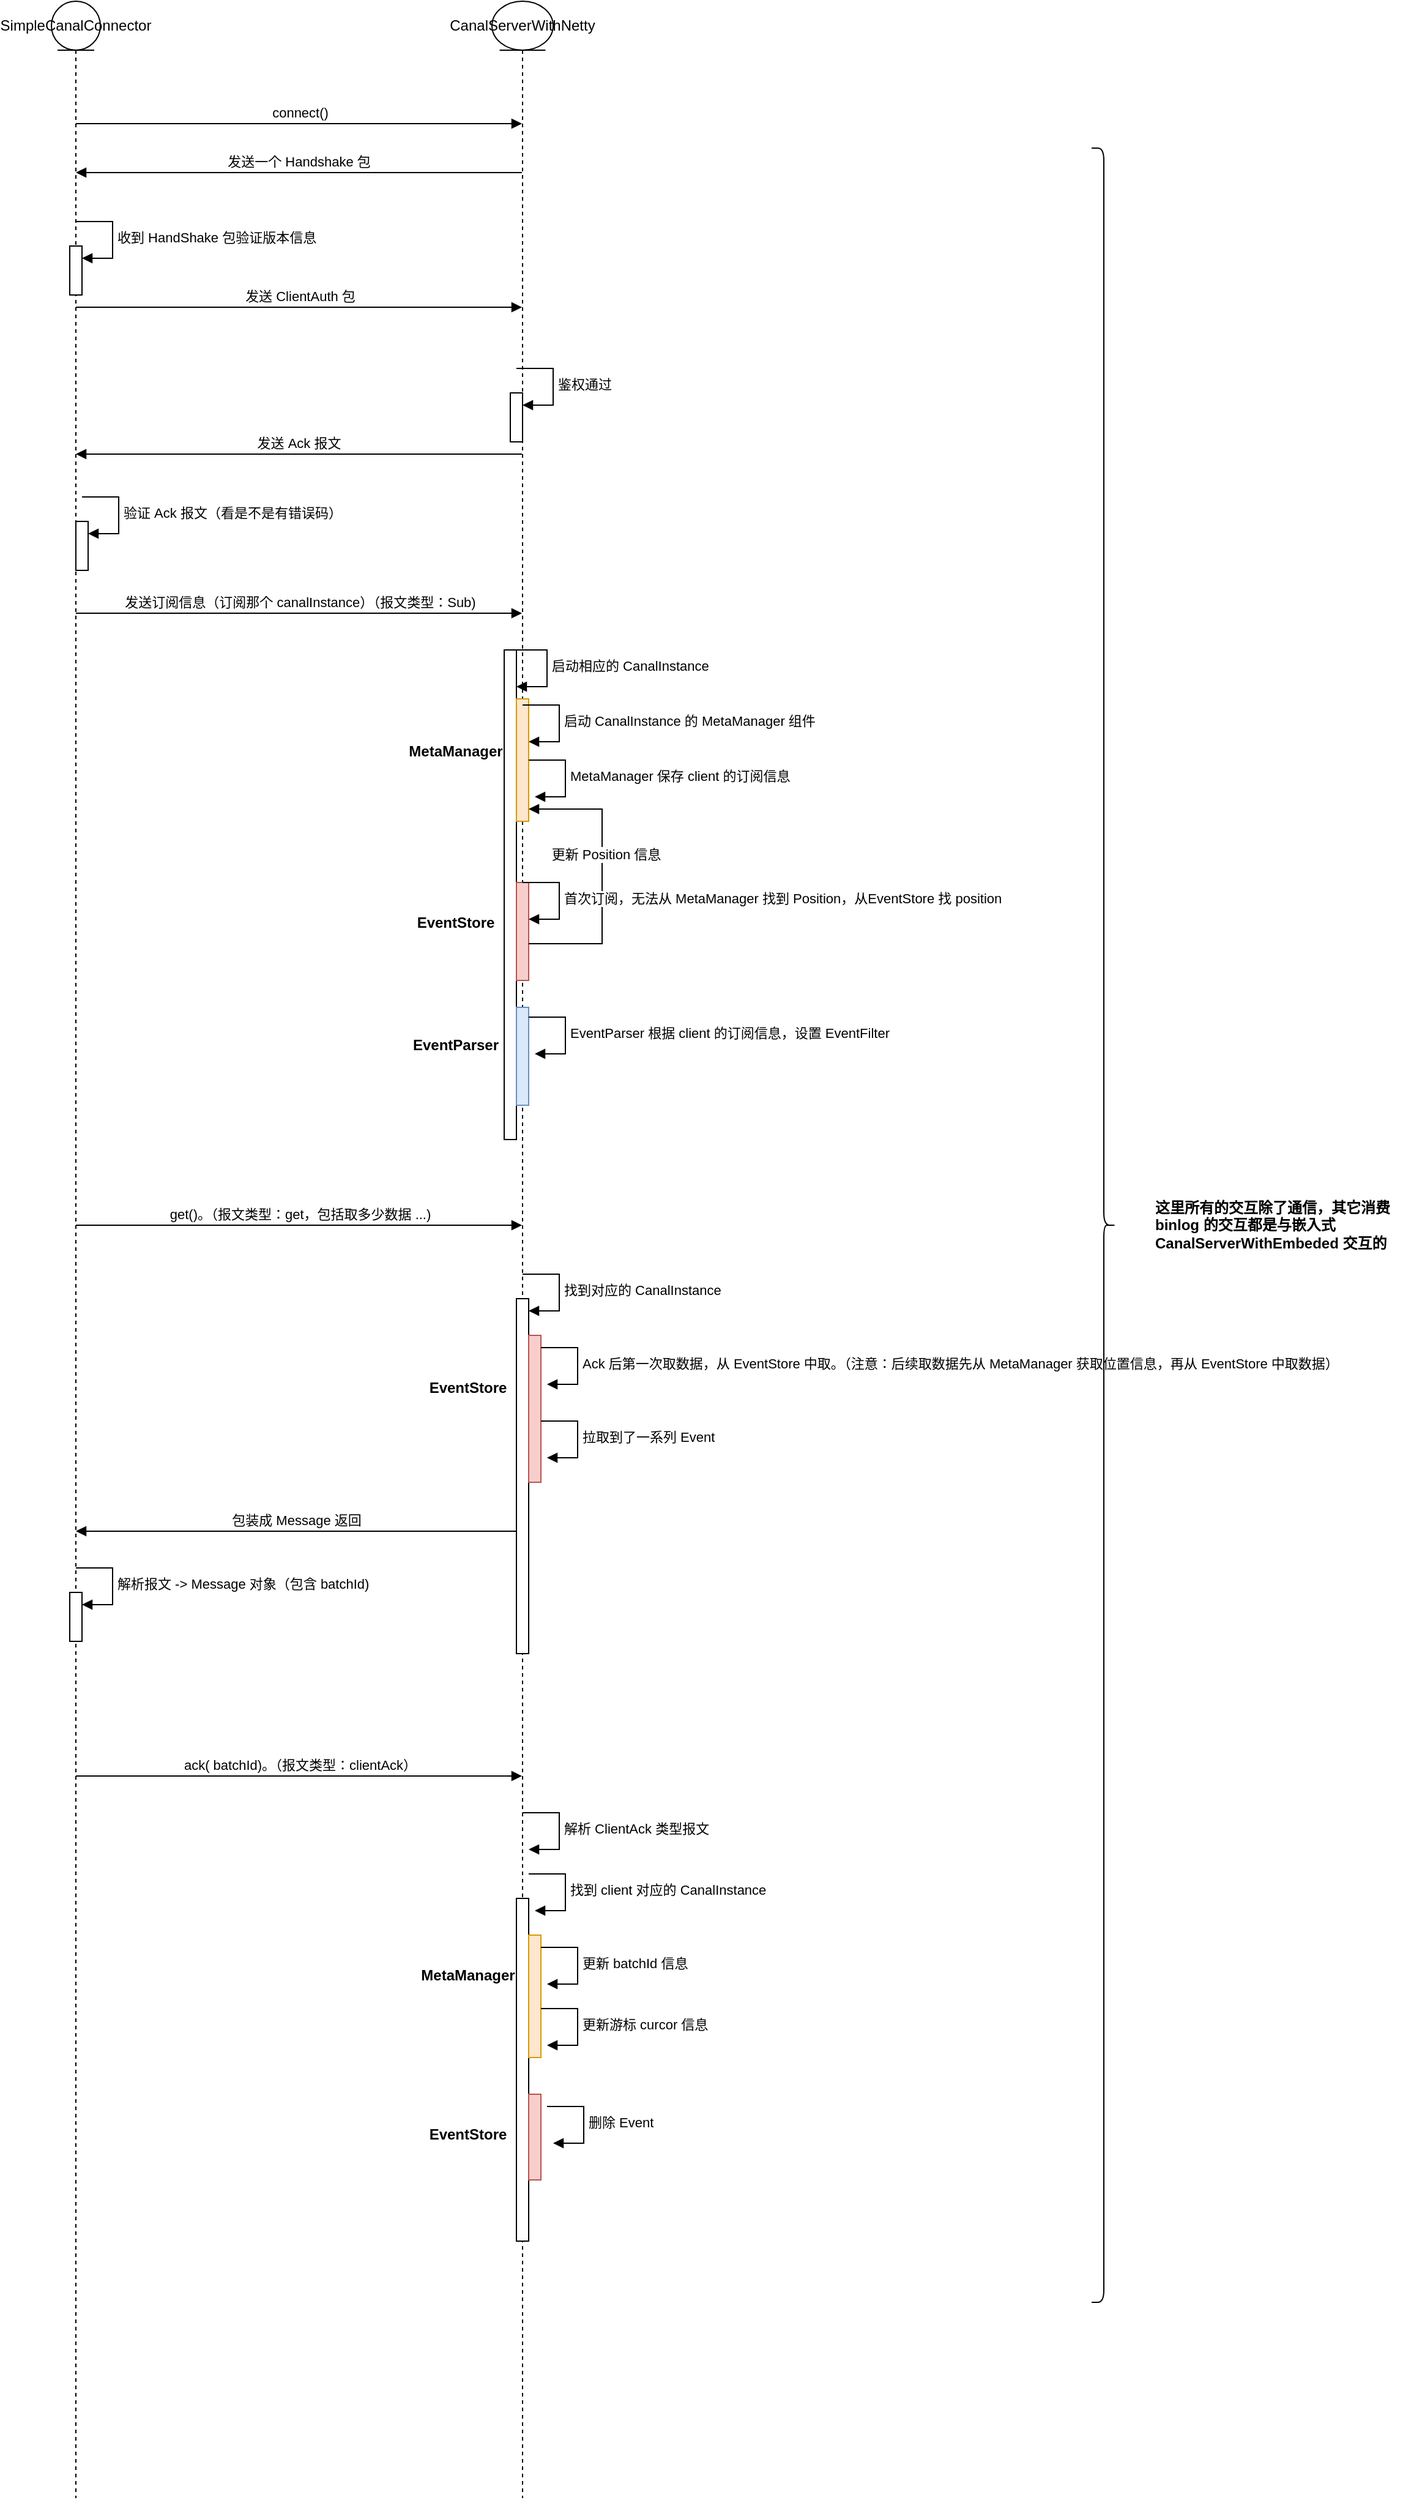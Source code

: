 <mxfile version="21.2.2" type="github">
  <diagram name="第 1 页" id="RETmzyush9rxdVnmZG2J">
    <mxGraphModel dx="1562" dy="858" grid="1" gridSize="10" guides="1" tooltips="1" connect="1" arrows="1" fold="1" page="1" pageScale="1" pageWidth="827" pageHeight="1169" math="0" shadow="0">
      <root>
        <mxCell id="0" />
        <mxCell id="1" parent="0" />
        <mxCell id="_pQDKM7HOxM7CE9gzZzL-2" value="SimpleCanalConnector" style="shape=umlLifeline;perimeter=lifelinePerimeter;whiteSpace=wrap;html=1;container=1;dropTarget=0;collapsible=0;recursiveResize=0;outlineConnect=0;portConstraint=eastwest;newEdgeStyle={&quot;edgeStyle&quot;:&quot;elbowEdgeStyle&quot;,&quot;elbow&quot;:&quot;vertical&quot;,&quot;curved&quot;:0,&quot;rounded&quot;:0};participant=umlEntity;" vertex="1" parent="1">
          <mxGeometry x="100" y="150" width="40" height="2040" as="geometry" />
        </mxCell>
        <mxCell id="_pQDKM7HOxM7CE9gzZzL-10" value="" style="html=1;points=[];perimeter=orthogonalPerimeter;outlineConnect=0;targetShapes=umlLifeline;portConstraint=eastwest;newEdgeStyle={&quot;edgeStyle&quot;:&quot;elbowEdgeStyle&quot;,&quot;elbow&quot;:&quot;vertical&quot;,&quot;curved&quot;:0,&quot;rounded&quot;:0};" vertex="1" parent="_pQDKM7HOxM7CE9gzZzL-2">
          <mxGeometry x="15" y="200" width="10" height="40" as="geometry" />
        </mxCell>
        <mxCell id="_pQDKM7HOxM7CE9gzZzL-11" value="收到 HandShake 包验证版本信息" style="html=1;align=left;spacingLeft=2;endArrow=block;rounded=0;edgeStyle=orthogonalEdgeStyle;curved=0;rounded=0;" edge="1" target="_pQDKM7HOxM7CE9gzZzL-10" parent="_pQDKM7HOxM7CE9gzZzL-2">
          <mxGeometry relative="1" as="geometry">
            <mxPoint x="20" y="180" as="sourcePoint" />
            <Array as="points">
              <mxPoint x="50" y="210" />
            </Array>
          </mxGeometry>
        </mxCell>
        <mxCell id="_pQDKM7HOxM7CE9gzZzL-16" value="" style="html=1;points=[];perimeter=orthogonalPerimeter;outlineConnect=0;targetShapes=umlLifeline;portConstraint=eastwest;newEdgeStyle={&quot;edgeStyle&quot;:&quot;elbowEdgeStyle&quot;,&quot;elbow&quot;:&quot;vertical&quot;,&quot;curved&quot;:0,&quot;rounded&quot;:0};" vertex="1" parent="_pQDKM7HOxM7CE9gzZzL-2">
          <mxGeometry x="20" y="425" width="10" height="40" as="geometry" />
        </mxCell>
        <mxCell id="_pQDKM7HOxM7CE9gzZzL-17" value="验证 Ack 报文（看是不是有错误码）" style="html=1;align=left;spacingLeft=2;endArrow=block;rounded=0;edgeStyle=orthogonalEdgeStyle;curved=0;rounded=0;" edge="1" target="_pQDKM7HOxM7CE9gzZzL-16" parent="_pQDKM7HOxM7CE9gzZzL-2">
          <mxGeometry relative="1" as="geometry">
            <mxPoint x="25" y="405" as="sourcePoint" />
            <Array as="points">
              <mxPoint x="55" y="435" />
            </Array>
          </mxGeometry>
        </mxCell>
        <mxCell id="_pQDKM7HOxM7CE9gzZzL-49" value="" style="html=1;points=[];perimeter=orthogonalPerimeter;outlineConnect=0;targetShapes=umlLifeline;portConstraint=eastwest;newEdgeStyle={&quot;edgeStyle&quot;:&quot;elbowEdgeStyle&quot;,&quot;elbow&quot;:&quot;vertical&quot;,&quot;curved&quot;:0,&quot;rounded&quot;:0};" vertex="1" parent="_pQDKM7HOxM7CE9gzZzL-2">
          <mxGeometry x="15" y="1300" width="10" height="40" as="geometry" />
        </mxCell>
        <mxCell id="_pQDKM7HOxM7CE9gzZzL-50" value="解析报文 -&amp;gt; Message 对象（包含 batchId)" style="html=1;align=left;spacingLeft=2;endArrow=block;rounded=0;edgeStyle=orthogonalEdgeStyle;curved=0;rounded=0;" edge="1" target="_pQDKM7HOxM7CE9gzZzL-49" parent="_pQDKM7HOxM7CE9gzZzL-2">
          <mxGeometry relative="1" as="geometry">
            <mxPoint x="20" y="1280" as="sourcePoint" />
            <Array as="points">
              <mxPoint x="50" y="1310" />
            </Array>
          </mxGeometry>
        </mxCell>
        <mxCell id="_pQDKM7HOxM7CE9gzZzL-3" value="CanalServerWithNetty" style="shape=umlLifeline;perimeter=lifelinePerimeter;whiteSpace=wrap;html=1;container=1;dropTarget=0;collapsible=0;recursiveResize=0;outlineConnect=0;portConstraint=eastwest;newEdgeStyle={&quot;edgeStyle&quot;:&quot;elbowEdgeStyle&quot;,&quot;elbow&quot;:&quot;vertical&quot;,&quot;curved&quot;:0,&quot;rounded&quot;:0};participant=umlEntity;" vertex="1" parent="1">
          <mxGeometry x="460" y="150" width="50" height="2040" as="geometry" />
        </mxCell>
        <mxCell id="_pQDKM7HOxM7CE9gzZzL-13" value="" style="html=1;points=[];perimeter=orthogonalPerimeter;outlineConnect=0;targetShapes=umlLifeline;portConstraint=eastwest;newEdgeStyle={&quot;edgeStyle&quot;:&quot;elbowEdgeStyle&quot;,&quot;elbow&quot;:&quot;vertical&quot;,&quot;curved&quot;:0,&quot;rounded&quot;:0};" vertex="1" parent="_pQDKM7HOxM7CE9gzZzL-3">
          <mxGeometry x="15" y="320" width="10" height="40" as="geometry" />
        </mxCell>
        <mxCell id="_pQDKM7HOxM7CE9gzZzL-14" value="鉴权通过" style="html=1;align=left;spacingLeft=2;endArrow=block;rounded=0;edgeStyle=orthogonalEdgeStyle;curved=0;rounded=0;" edge="1" target="_pQDKM7HOxM7CE9gzZzL-13" parent="_pQDKM7HOxM7CE9gzZzL-3">
          <mxGeometry relative="1" as="geometry">
            <mxPoint x="20" y="300" as="sourcePoint" />
            <Array as="points">
              <mxPoint x="50" y="330" />
            </Array>
          </mxGeometry>
        </mxCell>
        <mxCell id="_pQDKM7HOxM7CE9gzZzL-19" value="" style="html=1;points=[];perimeter=orthogonalPerimeter;outlineConnect=0;targetShapes=umlLifeline;portConstraint=eastwest;newEdgeStyle={&quot;edgeStyle&quot;:&quot;elbowEdgeStyle&quot;,&quot;elbow&quot;:&quot;vertical&quot;,&quot;curved&quot;:0,&quot;rounded&quot;:0};" vertex="1" parent="_pQDKM7HOxM7CE9gzZzL-3">
          <mxGeometry x="10" y="530" width="10" height="400" as="geometry" />
        </mxCell>
        <mxCell id="_pQDKM7HOxM7CE9gzZzL-20" value="启动相应的 CanalInstance" style="html=1;align=left;spacingLeft=2;endArrow=block;rounded=0;edgeStyle=orthogonalEdgeStyle;curved=0;rounded=0;" edge="1" target="_pQDKM7HOxM7CE9gzZzL-19" parent="_pQDKM7HOxM7CE9gzZzL-3">
          <mxGeometry relative="1" as="geometry">
            <mxPoint x="15" y="530" as="sourcePoint" />
            <Array as="points">
              <mxPoint x="45" y="560" />
            </Array>
          </mxGeometry>
        </mxCell>
        <mxCell id="_pQDKM7HOxM7CE9gzZzL-21" value="" style="html=1;points=[];perimeter=orthogonalPerimeter;outlineConnect=0;targetShapes=umlLifeline;portConstraint=eastwest;newEdgeStyle={&quot;edgeStyle&quot;:&quot;elbowEdgeStyle&quot;,&quot;elbow&quot;:&quot;vertical&quot;,&quot;curved&quot;:0,&quot;rounded&quot;:0};fillColor=#ffe6cc;strokeColor=#d79b00;" vertex="1" parent="_pQDKM7HOxM7CE9gzZzL-3">
          <mxGeometry x="20" y="570" width="10" height="100" as="geometry" />
        </mxCell>
        <mxCell id="_pQDKM7HOxM7CE9gzZzL-22" value="启动 CanalInstance 的 MetaManager 组件" style="html=1;align=left;spacingLeft=2;endArrow=block;rounded=0;edgeStyle=orthogonalEdgeStyle;curved=0;rounded=0;" edge="1" target="_pQDKM7HOxM7CE9gzZzL-21" parent="_pQDKM7HOxM7CE9gzZzL-3">
          <mxGeometry relative="1" as="geometry">
            <mxPoint x="25" y="575" as="sourcePoint" />
            <Array as="points">
              <mxPoint x="55" y="605" />
            </Array>
          </mxGeometry>
        </mxCell>
        <mxCell id="_pQDKM7HOxM7CE9gzZzL-24" value="MetaManager 保存 client 的订阅信息" style="html=1;align=left;spacingLeft=2;endArrow=block;rounded=0;edgeStyle=orthogonalEdgeStyle;curved=0;rounded=0;" edge="1" parent="_pQDKM7HOxM7CE9gzZzL-3">
          <mxGeometry relative="1" as="geometry">
            <mxPoint x="30" y="620" as="sourcePoint" />
            <Array as="points">
              <mxPoint x="60" y="650" />
            </Array>
            <mxPoint x="35" y="650" as="targetPoint" />
          </mxGeometry>
        </mxCell>
        <mxCell id="_pQDKM7HOxM7CE9gzZzL-25" value="" style="html=1;points=[];perimeter=orthogonalPerimeter;outlineConnect=0;targetShapes=umlLifeline;portConstraint=eastwest;newEdgeStyle={&quot;edgeStyle&quot;:&quot;elbowEdgeStyle&quot;,&quot;elbow&quot;:&quot;vertical&quot;,&quot;curved&quot;:0,&quot;rounded&quot;:0};fillColor=#f8cecc;strokeColor=#b85450;" vertex="1" parent="_pQDKM7HOxM7CE9gzZzL-3">
          <mxGeometry x="20" y="720" width="10" height="80" as="geometry" />
        </mxCell>
        <mxCell id="_pQDKM7HOxM7CE9gzZzL-31" value="" style="html=1;align=left;spacingLeft=2;endArrow=block;rounded=0;edgeStyle=orthogonalEdgeStyle;curved=0;rounded=0;" edge="1" target="_pQDKM7HOxM7CE9gzZzL-21" parent="_pQDKM7HOxM7CE9gzZzL-3">
          <mxGeometry relative="1" as="geometry">
            <mxPoint x="30" y="770" as="sourcePoint" />
            <Array as="points">
              <mxPoint x="90" y="770" />
              <mxPoint x="90" y="660" />
            </Array>
            <mxPoint x="35" y="650" as="targetPoint" />
          </mxGeometry>
        </mxCell>
        <mxCell id="_pQDKM7HOxM7CE9gzZzL-32" value="更新 Position 信息" style="edgeLabel;html=1;align=center;verticalAlign=middle;resizable=0;points=[];" vertex="1" connectable="0" parent="_pQDKM7HOxM7CE9gzZzL-31">
          <mxGeometry x="0.16" y="-3" relative="1" as="geometry">
            <mxPoint as="offset" />
          </mxGeometry>
        </mxCell>
        <mxCell id="_pQDKM7HOxM7CE9gzZzL-33" value="" style="html=1;points=[];perimeter=orthogonalPerimeter;outlineConnect=0;targetShapes=umlLifeline;portConstraint=eastwest;newEdgeStyle={&quot;edgeStyle&quot;:&quot;elbowEdgeStyle&quot;,&quot;elbow&quot;:&quot;vertical&quot;,&quot;curved&quot;:0,&quot;rounded&quot;:0};fillColor=#dae8fc;strokeColor=#6c8ebf;" vertex="1" parent="_pQDKM7HOxM7CE9gzZzL-3">
          <mxGeometry x="20" y="822" width="10" height="80" as="geometry" />
        </mxCell>
        <mxCell id="_pQDKM7HOxM7CE9gzZzL-35" value="EventParser 根据 client 的订阅信息，设置 EventFilter" style="html=1;align=left;spacingLeft=2;endArrow=block;rounded=0;edgeStyle=orthogonalEdgeStyle;curved=0;rounded=0;" edge="1" parent="_pQDKM7HOxM7CE9gzZzL-3">
          <mxGeometry relative="1" as="geometry">
            <mxPoint x="30" y="830" as="sourcePoint" />
            <Array as="points">
              <mxPoint x="60" y="860" />
            </Array>
            <mxPoint x="35" y="860" as="targetPoint" />
          </mxGeometry>
        </mxCell>
        <mxCell id="_pQDKM7HOxM7CE9gzZzL-40" value="" style="html=1;points=[];perimeter=orthogonalPerimeter;outlineConnect=0;targetShapes=umlLifeline;portConstraint=eastwest;newEdgeStyle={&quot;edgeStyle&quot;:&quot;elbowEdgeStyle&quot;,&quot;elbow&quot;:&quot;vertical&quot;,&quot;curved&quot;:0,&quot;rounded&quot;:0};" vertex="1" parent="_pQDKM7HOxM7CE9gzZzL-3">
          <mxGeometry x="20" y="1060" width="10" height="290" as="geometry" />
        </mxCell>
        <mxCell id="_pQDKM7HOxM7CE9gzZzL-41" value="找到对应的 CanalInstance" style="html=1;align=left;spacingLeft=2;endArrow=block;rounded=0;edgeStyle=orthogonalEdgeStyle;curved=0;rounded=0;" edge="1" target="_pQDKM7HOxM7CE9gzZzL-40" parent="_pQDKM7HOxM7CE9gzZzL-3">
          <mxGeometry relative="1" as="geometry">
            <mxPoint x="25" y="1040" as="sourcePoint" />
            <Array as="points">
              <mxPoint x="55" y="1070" />
            </Array>
          </mxGeometry>
        </mxCell>
        <mxCell id="_pQDKM7HOxM7CE9gzZzL-42" value="" style="html=1;points=[];perimeter=orthogonalPerimeter;outlineConnect=0;targetShapes=umlLifeline;portConstraint=eastwest;newEdgeStyle={&quot;edgeStyle&quot;:&quot;elbowEdgeStyle&quot;,&quot;elbow&quot;:&quot;vertical&quot;,&quot;curved&quot;:0,&quot;rounded&quot;:0};fillColor=#f8cecc;strokeColor=#b85450;" vertex="1" parent="_pQDKM7HOxM7CE9gzZzL-3">
          <mxGeometry x="30" y="1090" width="10" height="120" as="geometry" />
        </mxCell>
        <mxCell id="_pQDKM7HOxM7CE9gzZzL-53" value="解析 ClientAck 类型报文" style="html=1;align=left;spacingLeft=2;endArrow=block;rounded=0;edgeStyle=orthogonalEdgeStyle;curved=0;rounded=0;" edge="1" parent="_pQDKM7HOxM7CE9gzZzL-3">
          <mxGeometry relative="1" as="geometry">
            <mxPoint x="25" y="1480" as="sourcePoint" />
            <Array as="points">
              <mxPoint x="55" y="1510" />
            </Array>
            <mxPoint x="30" y="1510" as="targetPoint" />
          </mxGeometry>
        </mxCell>
        <mxCell id="_pQDKM7HOxM7CE9gzZzL-54" value="" style="html=1;points=[];perimeter=orthogonalPerimeter;outlineConnect=0;targetShapes=umlLifeline;portConstraint=eastwest;newEdgeStyle={&quot;edgeStyle&quot;:&quot;elbowEdgeStyle&quot;,&quot;elbow&quot;:&quot;vertical&quot;,&quot;curved&quot;:0,&quot;rounded&quot;:0};" vertex="1" parent="_pQDKM7HOxM7CE9gzZzL-3">
          <mxGeometry x="20" y="1550" width="10" height="280" as="geometry" />
        </mxCell>
        <mxCell id="_pQDKM7HOxM7CE9gzZzL-56" value="找到 client 对应的 CanalInstance" style="html=1;align=left;spacingLeft=2;endArrow=block;rounded=0;edgeStyle=orthogonalEdgeStyle;curved=0;rounded=0;" edge="1" parent="_pQDKM7HOxM7CE9gzZzL-3">
          <mxGeometry relative="1" as="geometry">
            <mxPoint x="30" y="1530" as="sourcePoint" />
            <Array as="points">
              <mxPoint x="60" y="1560" />
            </Array>
            <mxPoint x="35" y="1560" as="targetPoint" />
          </mxGeometry>
        </mxCell>
        <mxCell id="_pQDKM7HOxM7CE9gzZzL-57" value="" style="html=1;points=[];perimeter=orthogonalPerimeter;outlineConnect=0;targetShapes=umlLifeline;portConstraint=eastwest;newEdgeStyle={&quot;edgeStyle&quot;:&quot;elbowEdgeStyle&quot;,&quot;elbow&quot;:&quot;vertical&quot;,&quot;curved&quot;:0,&quot;rounded&quot;:0};fillColor=#ffe6cc;strokeColor=#d79b00;" vertex="1" parent="_pQDKM7HOxM7CE9gzZzL-3">
          <mxGeometry x="30" y="1580" width="10" height="100" as="geometry" />
        </mxCell>
        <mxCell id="_pQDKM7HOxM7CE9gzZzL-60" value="更新 batchId 信息" style="html=1;align=left;spacingLeft=2;endArrow=block;rounded=0;edgeStyle=orthogonalEdgeStyle;curved=0;rounded=0;" edge="1" parent="_pQDKM7HOxM7CE9gzZzL-3">
          <mxGeometry relative="1" as="geometry">
            <mxPoint x="40" y="1590" as="sourcePoint" />
            <Array as="points">
              <mxPoint x="70" y="1620" />
            </Array>
            <mxPoint x="45" y="1620" as="targetPoint" />
          </mxGeometry>
        </mxCell>
        <mxCell id="_pQDKM7HOxM7CE9gzZzL-62" value="更新游标 curcor 信息" style="html=1;align=left;spacingLeft=2;endArrow=block;rounded=0;edgeStyle=orthogonalEdgeStyle;curved=0;rounded=0;" edge="1" parent="_pQDKM7HOxM7CE9gzZzL-3">
          <mxGeometry relative="1" as="geometry">
            <mxPoint x="40" y="1640" as="sourcePoint" />
            <Array as="points">
              <mxPoint x="70" y="1670" />
            </Array>
            <mxPoint x="45" y="1670" as="targetPoint" />
          </mxGeometry>
        </mxCell>
        <mxCell id="_pQDKM7HOxM7CE9gzZzL-63" value="" style="html=1;points=[];perimeter=orthogonalPerimeter;outlineConnect=0;targetShapes=umlLifeline;portConstraint=eastwest;newEdgeStyle={&quot;edgeStyle&quot;:&quot;elbowEdgeStyle&quot;,&quot;elbow&quot;:&quot;vertical&quot;,&quot;curved&quot;:0,&quot;rounded&quot;:0};fillColor=#f8cecc;strokeColor=#b85450;" vertex="1" parent="_pQDKM7HOxM7CE9gzZzL-3">
          <mxGeometry x="30" y="1710" width="10" height="70" as="geometry" />
        </mxCell>
        <mxCell id="_pQDKM7HOxM7CE9gzZzL-66" value="删除 Event&amp;nbsp;" style="html=1;align=left;spacingLeft=2;endArrow=block;rounded=0;edgeStyle=orthogonalEdgeStyle;curved=0;rounded=0;" edge="1" parent="_pQDKM7HOxM7CE9gzZzL-3">
          <mxGeometry relative="1" as="geometry">
            <mxPoint x="45" y="1720" as="sourcePoint" />
            <Array as="points">
              <mxPoint x="75" y="1750" />
            </Array>
            <mxPoint x="50" y="1750" as="targetPoint" />
          </mxGeometry>
        </mxCell>
        <mxCell id="_pQDKM7HOxM7CE9gzZzL-8" value="connect()" style="html=1;verticalAlign=bottom;endArrow=block;edgeStyle=elbowEdgeStyle;elbow=vertical;curved=0;rounded=0;" edge="1" parent="1" target="_pQDKM7HOxM7CE9gzZzL-3">
          <mxGeometry x="0.001" width="80" relative="1" as="geometry">
            <mxPoint x="120" y="250" as="sourcePoint" />
            <mxPoint x="200" y="250" as="targetPoint" />
            <mxPoint as="offset" />
          </mxGeometry>
        </mxCell>
        <mxCell id="_pQDKM7HOxM7CE9gzZzL-9" value="发送一个 Handshake 包" style="html=1;verticalAlign=bottom;endArrow=block;edgeStyle=elbowEdgeStyle;elbow=vertical;curved=0;rounded=0;" edge="1" parent="1" source="_pQDKM7HOxM7CE9gzZzL-3" target="_pQDKM7HOxM7CE9gzZzL-2">
          <mxGeometry width="80" relative="1" as="geometry">
            <mxPoint x="370" y="290" as="sourcePoint" />
            <mxPoint x="450" y="290" as="targetPoint" />
            <Array as="points">
              <mxPoint x="310" y="290" />
            </Array>
          </mxGeometry>
        </mxCell>
        <mxCell id="_pQDKM7HOxM7CE9gzZzL-12" value="发送 ClientAuth 包" style="html=1;verticalAlign=bottom;endArrow=block;edgeStyle=elbowEdgeStyle;elbow=vertical;curved=0;rounded=0;" edge="1" parent="1" target="_pQDKM7HOxM7CE9gzZzL-3">
          <mxGeometry width="80" relative="1" as="geometry">
            <mxPoint x="120" y="400" as="sourcePoint" />
            <mxPoint x="200" y="420" as="targetPoint" />
            <Array as="points">
              <mxPoint x="290" y="400" />
            </Array>
          </mxGeometry>
        </mxCell>
        <mxCell id="_pQDKM7HOxM7CE9gzZzL-15" value="发送 Ack 报文" style="html=1;verticalAlign=bottom;endArrow=block;edgeStyle=elbowEdgeStyle;elbow=vertical;curved=0;rounded=0;" edge="1" parent="1" source="_pQDKM7HOxM7CE9gzZzL-3" target="_pQDKM7HOxM7CE9gzZzL-2">
          <mxGeometry width="80" relative="1" as="geometry">
            <mxPoint x="400" y="530" as="sourcePoint" />
            <mxPoint x="480" y="530" as="targetPoint" />
            <Array as="points">
              <mxPoint x="340" y="520" />
            </Array>
          </mxGeometry>
        </mxCell>
        <mxCell id="_pQDKM7HOxM7CE9gzZzL-18" value="发送订阅信息（订阅那个 canalInstance）（报文类型：Sub)" style="html=1;verticalAlign=bottom;endArrow=block;edgeStyle=elbowEdgeStyle;elbow=vertical;curved=0;rounded=0;" edge="1" parent="1" target="_pQDKM7HOxM7CE9gzZzL-3">
          <mxGeometry width="80" relative="1" as="geometry">
            <mxPoint x="120" y="650" as="sourcePoint" />
            <mxPoint x="200" y="650" as="targetPoint" />
          </mxGeometry>
        </mxCell>
        <mxCell id="_pQDKM7HOxM7CE9gzZzL-27" value="首次订阅，无法从 MetaManager 找到 Position，从EventStore 找 position" style="html=1;align=left;spacingLeft=2;endArrow=block;rounded=0;edgeStyle=orthogonalEdgeStyle;curved=0;rounded=0;" edge="1" parent="1">
          <mxGeometry relative="1" as="geometry">
            <mxPoint x="485" y="870" as="sourcePoint" />
            <Array as="points">
              <mxPoint x="515" y="900" />
            </Array>
            <mxPoint x="490" y="900" as="targetPoint" />
          </mxGeometry>
        </mxCell>
        <mxCell id="_pQDKM7HOxM7CE9gzZzL-36" value="EventParser" style="text;align=center;fontStyle=1;verticalAlign=middle;spacingLeft=3;spacingRight=3;strokeColor=none;rotatable=0;points=[[0,0.5],[1,0.5]];portConstraint=eastwest;html=1;" vertex="1" parent="1">
          <mxGeometry x="390" y="990" width="80" height="26" as="geometry" />
        </mxCell>
        <mxCell id="_pQDKM7HOxM7CE9gzZzL-37" value="EventStore" style="text;align=center;fontStyle=1;verticalAlign=middle;spacingLeft=3;spacingRight=3;strokeColor=none;rotatable=0;points=[[0,0.5],[1,0.5]];portConstraint=eastwest;html=1;" vertex="1" parent="1">
          <mxGeometry x="390" y="890" width="80" height="26" as="geometry" />
        </mxCell>
        <mxCell id="_pQDKM7HOxM7CE9gzZzL-38" value="MetaManager" style="text;align=center;fontStyle=1;verticalAlign=middle;spacingLeft=3;spacingRight=3;strokeColor=none;rotatable=0;points=[[0,0.5],[1,0.5]];portConstraint=eastwest;html=1;" vertex="1" parent="1">
          <mxGeometry x="390" y="750" width="80" height="26" as="geometry" />
        </mxCell>
        <mxCell id="_pQDKM7HOxM7CE9gzZzL-39" value="get()。（报文类型：get，包括取多少数据 ...)" style="html=1;verticalAlign=bottom;endArrow=block;edgeStyle=elbowEdgeStyle;elbow=vertical;curved=0;rounded=0;" edge="1" parent="1" target="_pQDKM7HOxM7CE9gzZzL-3">
          <mxGeometry width="80" relative="1" as="geometry">
            <mxPoint x="120" y="1150" as="sourcePoint" />
            <mxPoint x="200" y="1150" as="targetPoint" />
          </mxGeometry>
        </mxCell>
        <mxCell id="_pQDKM7HOxM7CE9gzZzL-44" value="Ack 后第一次取数据，从 EventStore 中取。（注意：后续取数据先从 MetaManager 获取位置信息，再从 EventStore 中取数据）" style="html=1;align=left;spacingLeft=2;endArrow=block;rounded=0;edgeStyle=orthogonalEdgeStyle;curved=0;rounded=0;" edge="1" parent="1">
          <mxGeometry relative="1" as="geometry">
            <mxPoint x="500" y="1250" as="sourcePoint" />
            <Array as="points">
              <mxPoint x="530" y="1280" />
            </Array>
            <mxPoint x="505" y="1280" as="targetPoint" />
          </mxGeometry>
        </mxCell>
        <mxCell id="_pQDKM7HOxM7CE9gzZzL-45" value="EventStore" style="text;align=center;fontStyle=1;verticalAlign=middle;spacingLeft=3;spacingRight=3;strokeColor=none;rotatable=0;points=[[0,0.5],[1,0.5]];portConstraint=eastwest;html=1;" vertex="1" parent="1">
          <mxGeometry x="400" y="1270" width="80" height="26" as="geometry" />
        </mxCell>
        <mxCell id="_pQDKM7HOxM7CE9gzZzL-47" value="拉取到了一系列 Event" style="html=1;align=left;spacingLeft=2;endArrow=block;rounded=0;edgeStyle=orthogonalEdgeStyle;curved=0;rounded=0;" edge="1" parent="1">
          <mxGeometry relative="1" as="geometry">
            <mxPoint x="500" y="1310" as="sourcePoint" />
            <Array as="points">
              <mxPoint x="530" y="1340" />
            </Array>
            <mxPoint x="505" y="1340" as="targetPoint" />
          </mxGeometry>
        </mxCell>
        <mxCell id="_pQDKM7HOxM7CE9gzZzL-48" value="包装成 Message 返回" style="html=1;verticalAlign=bottom;endArrow=block;edgeStyle=elbowEdgeStyle;elbow=vertical;curved=0;rounded=0;" edge="1" parent="1" target="_pQDKM7HOxM7CE9gzZzL-2">
          <mxGeometry width="80" relative="1" as="geometry">
            <mxPoint x="480" y="1400" as="sourcePoint" />
            <mxPoint x="560" y="1400" as="targetPoint" />
          </mxGeometry>
        </mxCell>
        <mxCell id="_pQDKM7HOxM7CE9gzZzL-51" value="ack( batchId)。（报文类型：clientAck）" style="html=1;verticalAlign=bottom;endArrow=block;edgeStyle=elbowEdgeStyle;elbow=vertical;curved=0;rounded=0;" edge="1" parent="1" target="_pQDKM7HOxM7CE9gzZzL-3">
          <mxGeometry width="80" relative="1" as="geometry">
            <mxPoint x="120" y="1600" as="sourcePoint" />
            <mxPoint x="200" y="1600" as="targetPoint" />
          </mxGeometry>
        </mxCell>
        <mxCell id="_pQDKM7HOxM7CE9gzZzL-58" value="MetaManager" style="text;align=center;fontStyle=1;verticalAlign=middle;spacingLeft=3;spacingRight=3;strokeColor=none;rotatable=0;points=[[0,0.5],[1,0.5]];portConstraint=eastwest;html=1;" vertex="1" parent="1">
          <mxGeometry x="400" y="1750" width="80" height="26" as="geometry" />
        </mxCell>
        <mxCell id="_pQDKM7HOxM7CE9gzZzL-64" value="EventStore" style="text;align=center;fontStyle=1;verticalAlign=middle;spacingLeft=3;spacingRight=3;strokeColor=none;rotatable=0;points=[[0,0.5],[1,0.5]];portConstraint=eastwest;html=1;" vertex="1" parent="1">
          <mxGeometry x="400" y="1880" width="80" height="26" as="geometry" />
        </mxCell>
        <mxCell id="_pQDKM7HOxM7CE9gzZzL-67" value="" style="shape=curlyBracket;whiteSpace=wrap;html=1;rounded=1;flipH=1;labelPosition=right;verticalLabelPosition=middle;align=left;verticalAlign=middle;" vertex="1" parent="1">
          <mxGeometry x="950" y="270" width="20" height="1760" as="geometry" />
        </mxCell>
        <mxCell id="_pQDKM7HOxM7CE9gzZzL-68" value="&lt;b&gt;这里所有的交互除了通信，其它消费 binlog 的交互都是与嵌入式 CanalServerWithEmbeded 交互的&lt;/b&gt;" style="text;html=1;strokeColor=none;fillColor=none;align=left;verticalAlign=middle;whiteSpace=wrap;rounded=0;" vertex="1" parent="1">
          <mxGeometry x="1000" y="1109.5" width="210" height="81" as="geometry" />
        </mxCell>
      </root>
    </mxGraphModel>
  </diagram>
</mxfile>
